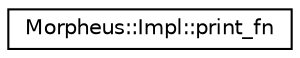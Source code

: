 digraph "Graphical Class Hierarchy"
{
 // LATEX_PDF_SIZE
  edge [fontname="Helvetica",fontsize="10",labelfontname="Helvetica",labelfontsize="10"];
  node [fontname="Helvetica",fontsize="10",shape=record];
  rankdir="LR";
  Node0 [label="Morpheus::Impl::print_fn",height=0.2,width=0.4,color="black", fillcolor="white", style="filled",URL="$structMorpheus_1_1Impl_1_1print__fn.html",tooltip=" "];
}
